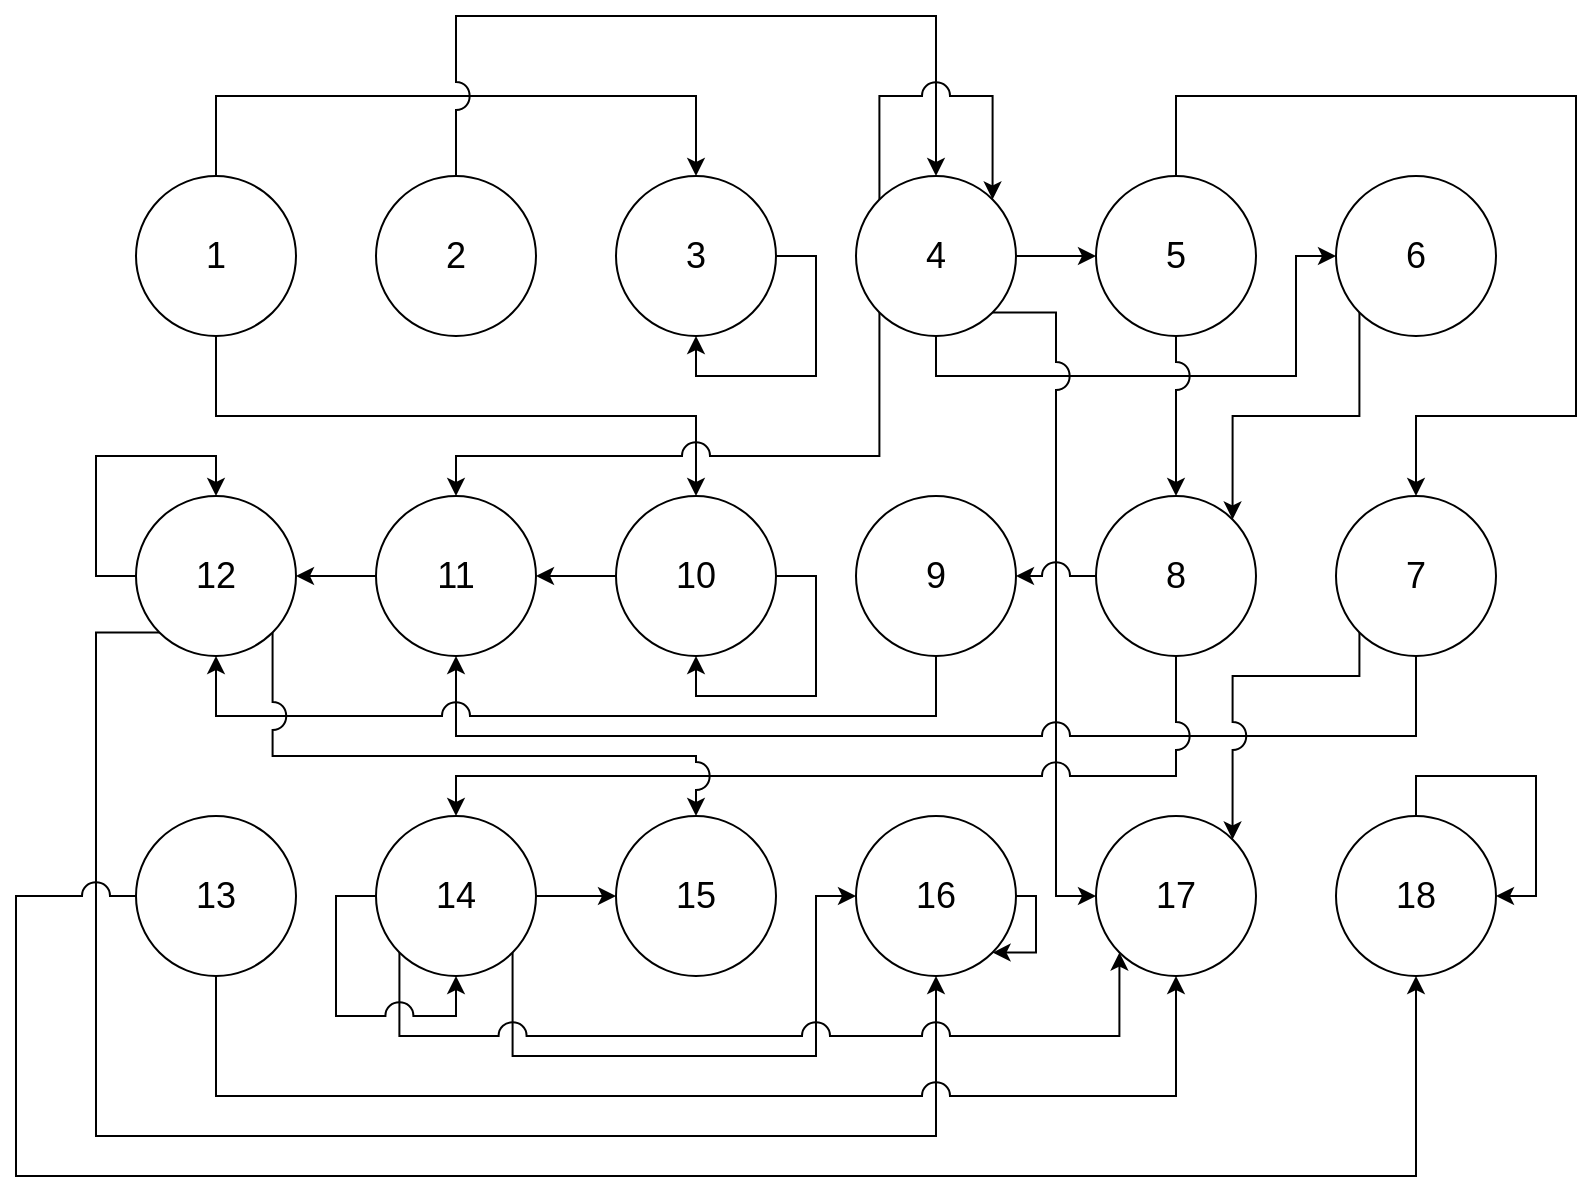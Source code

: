 <mxfile>
    <diagram id="hKpm7DmSFQTU1pIiVIXp" name="Page-1">
        <mxGraphModel dx="338" dy="740" grid="1" gridSize="10" guides="1" tooltips="1" connect="1" arrows="1" fold="1" page="1" pageScale="1" pageWidth="1169" pageHeight="1654" math="0" shadow="0">
            <root>
                <mxCell id="0"/>
                <mxCell id="1" parent="0"/>
                <mxCell id="208" style="edgeStyle=orthogonalEdgeStyle;rounded=0;jumpStyle=arc;jumpSize=14;orthogonalLoop=1;jettySize=auto;html=1;exitX=0.5;exitY=0;exitDx=0;exitDy=0;entryX=0.5;entryY=0;entryDx=0;entryDy=0;" edge="1" parent="1" source="170" target="174">
                    <mxGeometry relative="1" as="geometry">
                        <Array as="points">
                            <mxPoint x="1360" y="320"/>
                            <mxPoint x="1600" y="320"/>
                        </Array>
                    </mxGeometry>
                </mxCell>
                <mxCell id="209" style="edgeStyle=orthogonalEdgeStyle;rounded=0;jumpStyle=arc;jumpSize=14;orthogonalLoop=1;jettySize=auto;html=1;exitX=0.5;exitY=1;exitDx=0;exitDy=0;entryX=0.5;entryY=0;entryDx=0;entryDy=0;" edge="1" parent="1" source="170" target="189">
                    <mxGeometry relative="1" as="geometry"/>
                </mxCell>
                <mxCell id="170" value="&lt;font style=&quot;font-size: 18px&quot;&gt;1&lt;/font&gt;" style="ellipse;whiteSpace=wrap;html=1;aspect=fixed;strokeWidth=1;" vertex="1" parent="1">
                    <mxGeometry x="1320" y="360" width="80" height="80" as="geometry"/>
                </mxCell>
                <mxCell id="210" style="edgeStyle=orthogonalEdgeStyle;rounded=0;jumpStyle=arc;jumpSize=14;orthogonalLoop=1;jettySize=auto;html=1;exitX=0.5;exitY=0;exitDx=0;exitDy=0;entryX=0.5;entryY=0;entryDx=0;entryDy=0;" edge="1" parent="1" source="172" target="177">
                    <mxGeometry relative="1" as="geometry">
                        <Array as="points">
                            <mxPoint x="1480" y="280"/>
                            <mxPoint x="1720" y="280"/>
                        </Array>
                    </mxGeometry>
                </mxCell>
                <mxCell id="172" value="&lt;font style=&quot;font-size: 18px&quot;&gt;2&lt;/font&gt;" style="ellipse;whiteSpace=wrap;html=1;aspect=fixed;strokeWidth=1;" vertex="1" parent="1">
                    <mxGeometry x="1440" y="360" width="80" height="80" as="geometry"/>
                </mxCell>
                <mxCell id="174" value="&lt;font style=&quot;font-size: 18px&quot;&gt;3&lt;/font&gt;" style="ellipse;whiteSpace=wrap;html=1;aspect=fixed;strokeWidth=1;" vertex="1" parent="1">
                    <mxGeometry x="1560" y="360" width="80" height="80" as="geometry"/>
                </mxCell>
                <mxCell id="212" style="edgeStyle=orthogonalEdgeStyle;rounded=0;jumpStyle=arc;jumpSize=14;orthogonalLoop=1;jettySize=auto;html=1;exitX=1;exitY=0.5;exitDx=0;exitDy=0;entryX=0;entryY=0.5;entryDx=0;entryDy=0;" edge="1" parent="1" source="177" target="179">
                    <mxGeometry relative="1" as="geometry"/>
                </mxCell>
                <mxCell id="213" style="edgeStyle=orthogonalEdgeStyle;rounded=0;jumpStyle=arc;jumpSize=14;orthogonalLoop=1;jettySize=auto;html=1;exitX=0.5;exitY=1;exitDx=0;exitDy=0;entryX=0;entryY=0.5;entryDx=0;entryDy=0;" edge="1" parent="1" source="177" target="181">
                    <mxGeometry relative="1" as="geometry">
                        <mxPoint x="1900" y="350" as="targetPoint"/>
                        <Array as="points">
                            <mxPoint x="1720" y="460"/>
                            <mxPoint x="1900" y="460"/>
                            <mxPoint x="1900" y="400"/>
                        </Array>
                    </mxGeometry>
                </mxCell>
                <mxCell id="214" style="edgeStyle=orthogonalEdgeStyle;rounded=0;jumpStyle=arc;jumpSize=14;orthogonalLoop=1;jettySize=auto;html=1;exitX=0;exitY=1;exitDx=0;exitDy=0;entryX=0.5;entryY=0;entryDx=0;entryDy=0;" edge="1" parent="1" source="177" target="191">
                    <mxGeometry relative="1" as="geometry">
                        <Array as="points">
                            <mxPoint x="1692" y="500"/>
                            <mxPoint x="1480" y="500"/>
                        </Array>
                    </mxGeometry>
                </mxCell>
                <mxCell id="241" style="edgeStyle=orthogonalEdgeStyle;rounded=0;jumpStyle=arc;jumpSize=14;orthogonalLoop=1;jettySize=auto;html=1;exitX=1;exitY=1;exitDx=0;exitDy=0;entryX=0;entryY=0.5;entryDx=0;entryDy=0;" edge="1" parent="1" source="177" target="205">
                    <mxGeometry relative="1" as="geometry"/>
                </mxCell>
                <mxCell id="177" value="&lt;font style=&quot;font-size: 18px&quot;&gt;4&lt;/font&gt;" style="ellipse;whiteSpace=wrap;html=1;aspect=fixed;strokeWidth=1;" vertex="1" parent="1">
                    <mxGeometry x="1680" y="360" width="80" height="80" as="geometry"/>
                </mxCell>
                <mxCell id="215" style="edgeStyle=orthogonalEdgeStyle;rounded=0;jumpStyle=arc;jumpSize=14;orthogonalLoop=1;jettySize=auto;html=1;exitX=0.5;exitY=1;exitDx=0;exitDy=0;entryX=0.5;entryY=0;entryDx=0;entryDy=0;" edge="1" parent="1" source="179" target="187">
                    <mxGeometry relative="1" as="geometry"/>
                </mxCell>
                <mxCell id="216" style="edgeStyle=orthogonalEdgeStyle;rounded=0;jumpStyle=arc;jumpSize=14;orthogonalLoop=1;jettySize=auto;html=1;exitX=0.5;exitY=0;exitDx=0;exitDy=0;entryX=0.5;entryY=0;entryDx=0;entryDy=0;" edge="1" parent="1" source="179" target="183">
                    <mxGeometry relative="1" as="geometry">
                        <Array as="points">
                            <mxPoint x="1840" y="320"/>
                            <mxPoint x="2040" y="320"/>
                            <mxPoint x="2040" y="480"/>
                            <mxPoint x="1960" y="480"/>
                        </Array>
                    </mxGeometry>
                </mxCell>
                <mxCell id="179" value="&lt;font style=&quot;font-size: 18px&quot;&gt;5&lt;/font&gt;" style="ellipse;whiteSpace=wrap;html=1;aspect=fixed;strokeWidth=1;" vertex="1" parent="1">
                    <mxGeometry x="1800" y="360" width="80" height="80" as="geometry"/>
                </mxCell>
                <mxCell id="219" style="edgeStyle=orthogonalEdgeStyle;rounded=0;jumpStyle=arc;jumpSize=14;orthogonalLoop=1;jettySize=auto;html=1;exitX=0;exitY=1;exitDx=0;exitDy=0;entryX=1;entryY=0;entryDx=0;entryDy=0;" edge="1" parent="1" source="181" target="187">
                    <mxGeometry relative="1" as="geometry">
                        <Array as="points">
                            <mxPoint x="1932" y="480"/>
                            <mxPoint x="1868" y="480"/>
                        </Array>
                    </mxGeometry>
                </mxCell>
                <mxCell id="181" value="&lt;font style=&quot;font-size: 18px&quot;&gt;6&lt;/font&gt;" style="ellipse;whiteSpace=wrap;html=1;aspect=fixed;strokeWidth=1;" vertex="1" parent="1">
                    <mxGeometry x="1920" y="360" width="80" height="80" as="geometry"/>
                </mxCell>
                <mxCell id="224" style="edgeStyle=orthogonalEdgeStyle;rounded=0;jumpStyle=arc;jumpSize=14;orthogonalLoop=1;jettySize=auto;html=1;exitX=0.5;exitY=1;exitDx=0;exitDy=0;entryX=0.5;entryY=1;entryDx=0;entryDy=0;" edge="1" parent="1" source="183" target="191">
                    <mxGeometry relative="1" as="geometry">
                        <Array as="points">
                            <mxPoint x="1960" y="640"/>
                            <mxPoint x="1480" y="640"/>
                        </Array>
                    </mxGeometry>
                </mxCell>
                <mxCell id="240" style="edgeStyle=orthogonalEdgeStyle;rounded=0;jumpStyle=arc;jumpSize=14;orthogonalLoop=1;jettySize=auto;html=1;exitX=0;exitY=1;exitDx=0;exitDy=0;entryX=1;entryY=0;entryDx=0;entryDy=0;" edge="1" parent="1" source="183" target="205">
                    <mxGeometry relative="1" as="geometry">
                        <Array as="points">
                            <mxPoint x="1932" y="610"/>
                            <mxPoint x="1868" y="610"/>
                        </Array>
                    </mxGeometry>
                </mxCell>
                <mxCell id="183" value="&lt;font style=&quot;font-size: 18px&quot;&gt;7&lt;/font&gt;" style="ellipse;whiteSpace=wrap;html=1;aspect=fixed;strokeWidth=1;" vertex="1" parent="1">
                    <mxGeometry x="1920" y="520" width="80" height="80" as="geometry"/>
                </mxCell>
                <mxCell id="225" style="edgeStyle=orthogonalEdgeStyle;rounded=0;jumpStyle=arc;jumpSize=14;orthogonalLoop=1;jettySize=auto;html=1;exitX=0.5;exitY=1;exitDx=0;exitDy=0;entryX=0.5;entryY=1;entryDx=0;entryDy=0;" edge="1" parent="1" source="185" target="194">
                    <mxGeometry relative="1" as="geometry">
                        <Array as="points">
                            <mxPoint x="1720" y="630"/>
                            <mxPoint x="1360" y="630"/>
                        </Array>
                    </mxGeometry>
                </mxCell>
                <mxCell id="185" value="&lt;font style=&quot;font-size: 18px&quot;&gt;9&lt;/font&gt;" style="ellipse;whiteSpace=wrap;html=1;aspect=fixed;strokeWidth=1;" vertex="1" parent="1">
                    <mxGeometry x="1680" y="520" width="80" height="80" as="geometry"/>
                </mxCell>
                <mxCell id="220" style="edgeStyle=orthogonalEdgeStyle;rounded=0;jumpStyle=arc;jumpSize=14;orthogonalLoop=1;jettySize=auto;html=1;exitX=0;exitY=0.5;exitDx=0;exitDy=0;entryX=1;entryY=0.5;entryDx=0;entryDy=0;" edge="1" parent="1" source="187" target="185">
                    <mxGeometry relative="1" as="geometry"/>
                </mxCell>
                <mxCell id="228" style="edgeStyle=orthogonalEdgeStyle;rounded=0;jumpStyle=arc;jumpSize=14;orthogonalLoop=1;jettySize=auto;html=1;exitX=0.5;exitY=1;exitDx=0;exitDy=0;entryX=0.5;entryY=0;entryDx=0;entryDy=0;" edge="1" parent="1" source="187" target="196">
                    <mxGeometry relative="1" as="geometry">
                        <Array as="points">
                            <mxPoint x="1840" y="660"/>
                            <mxPoint x="1480" y="660"/>
                        </Array>
                    </mxGeometry>
                </mxCell>
                <mxCell id="187" value="&lt;font style=&quot;font-size: 18px&quot;&gt;8&lt;/font&gt;" style="ellipse;whiteSpace=wrap;html=1;aspect=fixed;strokeWidth=1;" vertex="1" parent="1">
                    <mxGeometry x="1800" y="520" width="80" height="80" as="geometry"/>
                </mxCell>
                <mxCell id="223" style="edgeStyle=orthogonalEdgeStyle;rounded=0;jumpStyle=arc;jumpSize=14;orthogonalLoop=1;jettySize=auto;html=1;exitX=0;exitY=0.5;exitDx=0;exitDy=0;entryX=1;entryY=0.5;entryDx=0;entryDy=0;" edge="1" parent="1" source="189" target="191">
                    <mxGeometry relative="1" as="geometry"/>
                </mxCell>
                <mxCell id="189" value="&lt;font style=&quot;font-size: 18px&quot;&gt;10&lt;/font&gt;" style="ellipse;whiteSpace=wrap;html=1;aspect=fixed;strokeWidth=1;" vertex="1" parent="1">
                    <mxGeometry x="1560" y="520" width="80" height="80" as="geometry"/>
                </mxCell>
                <mxCell id="226" style="edgeStyle=orthogonalEdgeStyle;rounded=0;jumpStyle=arc;jumpSize=14;orthogonalLoop=1;jettySize=auto;html=1;exitX=0;exitY=0.5;exitDx=0;exitDy=0;entryX=1;entryY=0.5;entryDx=0;entryDy=0;" edge="1" parent="1" source="191" target="194">
                    <mxGeometry relative="1" as="geometry"/>
                </mxCell>
                <mxCell id="191" value="&lt;font style=&quot;font-size: 18px&quot;&gt;11&lt;/font&gt;" style="ellipse;whiteSpace=wrap;html=1;aspect=fixed;strokeWidth=1;" vertex="1" parent="1">
                    <mxGeometry x="1440" y="520" width="80" height="80" as="geometry"/>
                </mxCell>
                <mxCell id="233" style="edgeStyle=orthogonalEdgeStyle;rounded=0;jumpStyle=arc;jumpSize=14;orthogonalLoop=1;jettySize=auto;html=1;exitX=1;exitY=1;exitDx=0;exitDy=0;entryX=0.5;entryY=0;entryDx=0;entryDy=0;" edge="1" parent="1" source="194" target="201">
                    <mxGeometry relative="1" as="geometry">
                        <Array as="points">
                            <mxPoint x="1388" y="650"/>
                            <mxPoint x="1600" y="650"/>
                        </Array>
                    </mxGeometry>
                </mxCell>
                <mxCell id="234" style="edgeStyle=orthogonalEdgeStyle;rounded=0;jumpStyle=arc;jumpSize=14;orthogonalLoop=1;jettySize=auto;html=1;exitX=0;exitY=1;exitDx=0;exitDy=0;entryX=0.5;entryY=1;entryDx=0;entryDy=0;" edge="1" parent="1" source="194" target="203">
                    <mxGeometry relative="1" as="geometry">
                        <Array as="points">
                            <mxPoint x="1300" y="588"/>
                            <mxPoint x="1300" y="840"/>
                            <mxPoint x="1720" y="840"/>
                        </Array>
                    </mxGeometry>
                </mxCell>
                <mxCell id="194" value="&lt;font style=&quot;font-size: 18px&quot;&gt;12&lt;/font&gt;" style="ellipse;whiteSpace=wrap;html=1;aspect=fixed;strokeWidth=1;" vertex="1" parent="1">
                    <mxGeometry x="1320" y="520" width="80" height="80" as="geometry"/>
                </mxCell>
                <mxCell id="231" style="edgeStyle=orthogonalEdgeStyle;rounded=0;jumpStyle=arc;jumpSize=14;orthogonalLoop=1;jettySize=auto;html=1;exitX=1;exitY=0.5;exitDx=0;exitDy=0;entryX=0;entryY=0.5;entryDx=0;entryDy=0;" edge="1" parent="1" source="196" target="201">
                    <mxGeometry relative="1" as="geometry"/>
                </mxCell>
                <mxCell id="235" style="edgeStyle=orthogonalEdgeStyle;rounded=0;jumpStyle=arc;jumpSize=14;orthogonalLoop=1;jettySize=auto;html=1;exitX=1;exitY=1;exitDx=0;exitDy=0;entryX=0;entryY=0.5;entryDx=0;entryDy=0;" edge="1" parent="1" source="196" target="203">
                    <mxGeometry relative="1" as="geometry">
                        <Array as="points">
                            <mxPoint x="1508" y="800"/>
                            <mxPoint x="1660" y="800"/>
                            <mxPoint x="1660" y="720"/>
                        </Array>
                    </mxGeometry>
                </mxCell>
                <mxCell id="239" style="edgeStyle=orthogonalEdgeStyle;rounded=0;jumpStyle=arc;jumpSize=14;orthogonalLoop=1;jettySize=auto;html=1;exitX=0;exitY=1;exitDx=0;exitDy=0;entryX=0;entryY=1;entryDx=0;entryDy=0;" edge="1" parent="1" source="196" target="205">
                    <mxGeometry relative="1" as="geometry">
                        <Array as="points">
                            <mxPoint x="1452" y="790"/>
                            <mxPoint x="1812" y="790"/>
                        </Array>
                    </mxGeometry>
                </mxCell>
                <mxCell id="196" value="&lt;font style=&quot;font-size: 18px&quot;&gt;14&lt;/font&gt;" style="ellipse;whiteSpace=wrap;html=1;aspect=fixed;strokeWidth=1;" vertex="1" parent="1">
                    <mxGeometry x="1440" y="680" width="80" height="80" as="geometry"/>
                </mxCell>
                <mxCell id="236" style="edgeStyle=orthogonalEdgeStyle;rounded=0;jumpStyle=arc;jumpSize=14;orthogonalLoop=1;jettySize=auto;html=1;exitX=0.5;exitY=1;exitDx=0;exitDy=0;entryX=0.5;entryY=1;entryDx=0;entryDy=0;" edge="1" parent="1" source="198" target="205">
                    <mxGeometry relative="1" as="geometry">
                        <Array as="points">
                            <mxPoint x="1360" y="820"/>
                            <mxPoint x="1840" y="820"/>
                        </Array>
                    </mxGeometry>
                </mxCell>
                <mxCell id="237" style="edgeStyle=orthogonalEdgeStyle;rounded=0;jumpStyle=arc;jumpSize=14;orthogonalLoop=1;jettySize=auto;html=1;exitX=0;exitY=0.5;exitDx=0;exitDy=0;entryX=0.5;entryY=1;entryDx=0;entryDy=0;" edge="1" parent="1" source="198" target="207">
                    <mxGeometry relative="1" as="geometry">
                        <Array as="points">
                            <mxPoint x="1260" y="720"/>
                            <mxPoint x="1260" y="860"/>
                            <mxPoint x="1960" y="860"/>
                        </Array>
                    </mxGeometry>
                </mxCell>
                <mxCell id="198" value="&lt;font style=&quot;font-size: 18px&quot;&gt;13&lt;/font&gt;" style="ellipse;whiteSpace=wrap;html=1;aspect=fixed;strokeWidth=1;" vertex="1" parent="1">
                    <mxGeometry x="1320" y="680" width="80" height="80" as="geometry"/>
                </mxCell>
                <mxCell id="201" value="&lt;font style=&quot;font-size: 18px&quot;&gt;15&lt;/font&gt;" style="ellipse;whiteSpace=wrap;html=1;aspect=fixed;strokeWidth=1;" vertex="1" parent="1">
                    <mxGeometry x="1560" y="680" width="80" height="80" as="geometry"/>
                </mxCell>
                <mxCell id="203" value="&lt;font style=&quot;font-size: 18px&quot;&gt;16&lt;/font&gt;" style="ellipse;whiteSpace=wrap;html=1;aspect=fixed;strokeWidth=1;" vertex="1" parent="1">
                    <mxGeometry x="1680" y="680" width="80" height="80" as="geometry"/>
                </mxCell>
                <mxCell id="205" value="&lt;font style=&quot;font-size: 18px&quot;&gt;17&lt;/font&gt;" style="ellipse;whiteSpace=wrap;html=1;aspect=fixed;strokeWidth=1;" vertex="1" parent="1">
                    <mxGeometry x="1800" y="680" width="80" height="80" as="geometry"/>
                </mxCell>
                <mxCell id="207" value="&lt;font style=&quot;font-size: 18px&quot;&gt;18&lt;/font&gt;" style="ellipse;whiteSpace=wrap;html=1;aspect=fixed;strokeWidth=1;" vertex="1" parent="1">
                    <mxGeometry x="1920" y="680" width="80" height="80" as="geometry"/>
                </mxCell>
                <mxCell id="211" style="edgeStyle=orthogonalEdgeStyle;rounded=0;jumpStyle=arc;jumpSize=14;orthogonalLoop=1;jettySize=auto;html=1;exitX=1;exitY=0.5;exitDx=0;exitDy=0;entryX=0.5;entryY=1;entryDx=0;entryDy=0;" edge="1" parent="1" source="174" target="174">
                    <mxGeometry relative="1" as="geometry"/>
                </mxCell>
                <mxCell id="217" style="edgeStyle=orthogonalEdgeStyle;rounded=0;jumpStyle=arc;jumpSize=14;orthogonalLoop=1;jettySize=auto;html=1;exitX=0;exitY=0;exitDx=0;exitDy=0;entryX=1;entryY=0;entryDx=0;entryDy=0;" edge="1" parent="1" source="177" target="177">
                    <mxGeometry relative="1" as="geometry">
                        <Array as="points">
                            <mxPoint x="1692" y="320"/>
                            <mxPoint x="1748" y="320"/>
                        </Array>
                    </mxGeometry>
                </mxCell>
                <mxCell id="222" style="edgeStyle=orthogonalEdgeStyle;rounded=0;jumpStyle=arc;jumpSize=14;orthogonalLoop=1;jettySize=auto;html=1;exitX=1;exitY=0.5;exitDx=0;exitDy=0;entryX=0.5;entryY=1;entryDx=0;entryDy=0;" edge="1" parent="1" source="189" target="189">
                    <mxGeometry relative="1" as="geometry"/>
                </mxCell>
                <mxCell id="227" style="edgeStyle=orthogonalEdgeStyle;rounded=0;jumpStyle=arc;jumpSize=14;orthogonalLoop=1;jettySize=auto;html=1;exitX=0;exitY=0.5;exitDx=0;exitDy=0;entryX=0.5;entryY=0;entryDx=0;entryDy=0;" edge="1" parent="1" source="194" target="194">
                    <mxGeometry relative="1" as="geometry">
                        <Array as="points">
                            <mxPoint x="1300" y="560"/>
                            <mxPoint x="1300" y="500"/>
                            <mxPoint x="1360" y="500"/>
                        </Array>
                    </mxGeometry>
                </mxCell>
                <mxCell id="232" style="edgeStyle=orthogonalEdgeStyle;rounded=0;jumpStyle=arc;jumpSize=14;orthogonalLoop=1;jettySize=auto;html=1;exitX=0;exitY=0.5;exitDx=0;exitDy=0;entryX=0.5;entryY=1;entryDx=0;entryDy=0;" edge="1" parent="1" source="196" target="196">
                    <mxGeometry relative="1" as="geometry"/>
                </mxCell>
                <mxCell id="238" style="edgeStyle=orthogonalEdgeStyle;rounded=0;jumpStyle=arc;jumpSize=14;orthogonalLoop=1;jettySize=auto;html=1;exitX=0.5;exitY=0;exitDx=0;exitDy=0;entryX=1;entryY=0.5;entryDx=0;entryDy=0;" edge="1" parent="1" source="207" target="207">
                    <mxGeometry relative="1" as="geometry"/>
                </mxCell>
                <mxCell id="244" style="edgeStyle=orthogonalEdgeStyle;rounded=0;jumpStyle=arc;jumpSize=14;orthogonalLoop=1;jettySize=auto;html=1;exitX=1;exitY=0.5;exitDx=0;exitDy=0;entryX=1;entryY=1;entryDx=0;entryDy=0;" edge="1" parent="1" source="203" target="203">
                    <mxGeometry relative="1" as="geometry">
                        <Array as="points">
                            <mxPoint x="1770" y="720"/>
                            <mxPoint x="1770" y="748"/>
                        </Array>
                    </mxGeometry>
                </mxCell>
            </root>
        </mxGraphModel>
    </diagram>
</mxfile>